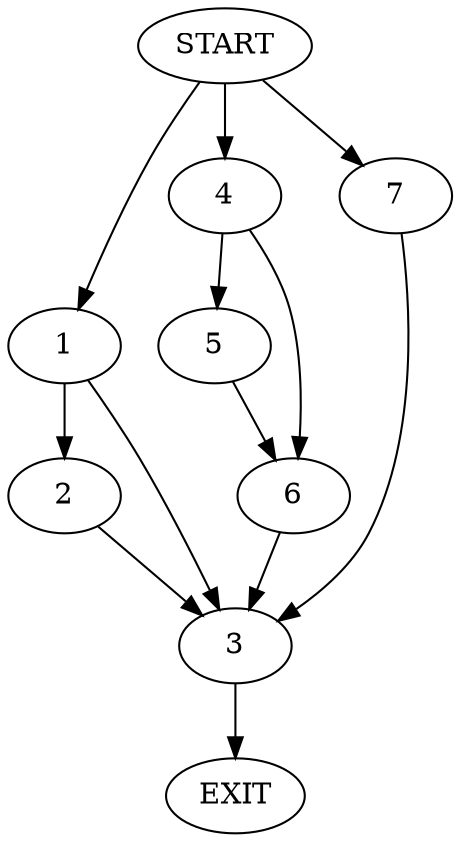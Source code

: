 digraph {
0 [label="START"]
8 [label="EXIT"]
0 -> 1
1 -> 2
1 -> 3
2 -> 3
3 -> 8
0 -> 4
4 -> 5
4 -> 6
6 -> 3
5 -> 6
0 -> 7
7 -> 3
}
